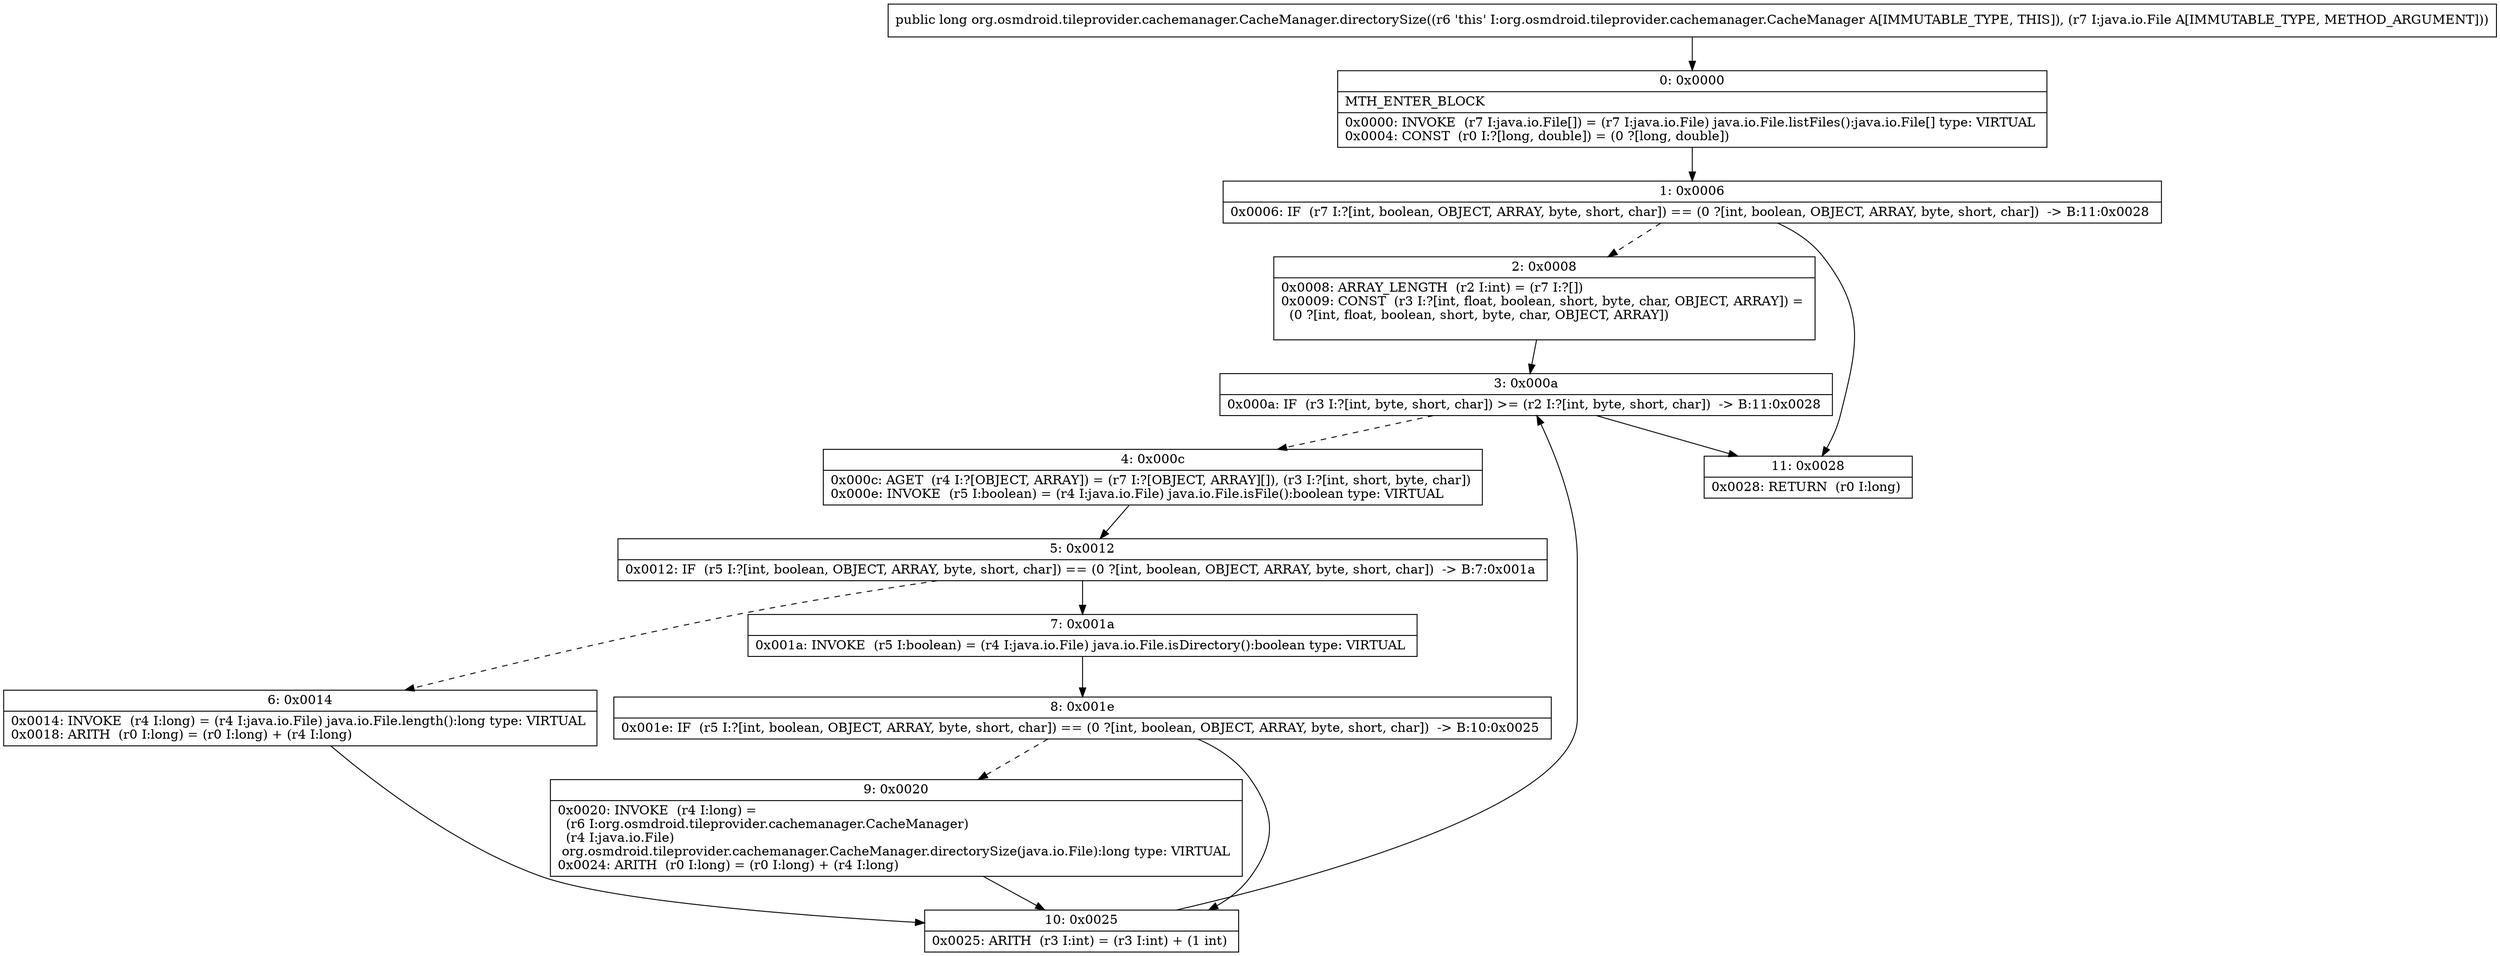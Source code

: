 digraph "CFG fororg.osmdroid.tileprovider.cachemanager.CacheManager.directorySize(Ljava\/io\/File;)J" {
Node_0 [shape=record,label="{0\:\ 0x0000|MTH_ENTER_BLOCK\l|0x0000: INVOKE  (r7 I:java.io.File[]) = (r7 I:java.io.File) java.io.File.listFiles():java.io.File[] type: VIRTUAL \l0x0004: CONST  (r0 I:?[long, double]) = (0 ?[long, double]) \l}"];
Node_1 [shape=record,label="{1\:\ 0x0006|0x0006: IF  (r7 I:?[int, boolean, OBJECT, ARRAY, byte, short, char]) == (0 ?[int, boolean, OBJECT, ARRAY, byte, short, char])  \-\> B:11:0x0028 \l}"];
Node_2 [shape=record,label="{2\:\ 0x0008|0x0008: ARRAY_LENGTH  (r2 I:int) = (r7 I:?[]) \l0x0009: CONST  (r3 I:?[int, float, boolean, short, byte, char, OBJECT, ARRAY]) = \l  (0 ?[int, float, boolean, short, byte, char, OBJECT, ARRAY])\l \l}"];
Node_3 [shape=record,label="{3\:\ 0x000a|0x000a: IF  (r3 I:?[int, byte, short, char]) \>= (r2 I:?[int, byte, short, char])  \-\> B:11:0x0028 \l}"];
Node_4 [shape=record,label="{4\:\ 0x000c|0x000c: AGET  (r4 I:?[OBJECT, ARRAY]) = (r7 I:?[OBJECT, ARRAY][]), (r3 I:?[int, short, byte, char]) \l0x000e: INVOKE  (r5 I:boolean) = (r4 I:java.io.File) java.io.File.isFile():boolean type: VIRTUAL \l}"];
Node_5 [shape=record,label="{5\:\ 0x0012|0x0012: IF  (r5 I:?[int, boolean, OBJECT, ARRAY, byte, short, char]) == (0 ?[int, boolean, OBJECT, ARRAY, byte, short, char])  \-\> B:7:0x001a \l}"];
Node_6 [shape=record,label="{6\:\ 0x0014|0x0014: INVOKE  (r4 I:long) = (r4 I:java.io.File) java.io.File.length():long type: VIRTUAL \l0x0018: ARITH  (r0 I:long) = (r0 I:long) + (r4 I:long) \l}"];
Node_7 [shape=record,label="{7\:\ 0x001a|0x001a: INVOKE  (r5 I:boolean) = (r4 I:java.io.File) java.io.File.isDirectory():boolean type: VIRTUAL \l}"];
Node_8 [shape=record,label="{8\:\ 0x001e|0x001e: IF  (r5 I:?[int, boolean, OBJECT, ARRAY, byte, short, char]) == (0 ?[int, boolean, OBJECT, ARRAY, byte, short, char])  \-\> B:10:0x0025 \l}"];
Node_9 [shape=record,label="{9\:\ 0x0020|0x0020: INVOKE  (r4 I:long) = \l  (r6 I:org.osmdroid.tileprovider.cachemanager.CacheManager)\l  (r4 I:java.io.File)\l org.osmdroid.tileprovider.cachemanager.CacheManager.directorySize(java.io.File):long type: VIRTUAL \l0x0024: ARITH  (r0 I:long) = (r0 I:long) + (r4 I:long) \l}"];
Node_10 [shape=record,label="{10\:\ 0x0025|0x0025: ARITH  (r3 I:int) = (r3 I:int) + (1 int) \l}"];
Node_11 [shape=record,label="{11\:\ 0x0028|0x0028: RETURN  (r0 I:long) \l}"];
MethodNode[shape=record,label="{public long org.osmdroid.tileprovider.cachemanager.CacheManager.directorySize((r6 'this' I:org.osmdroid.tileprovider.cachemanager.CacheManager A[IMMUTABLE_TYPE, THIS]), (r7 I:java.io.File A[IMMUTABLE_TYPE, METHOD_ARGUMENT])) }"];
MethodNode -> Node_0;
Node_0 -> Node_1;
Node_1 -> Node_2[style=dashed];
Node_1 -> Node_11;
Node_2 -> Node_3;
Node_3 -> Node_4[style=dashed];
Node_3 -> Node_11;
Node_4 -> Node_5;
Node_5 -> Node_6[style=dashed];
Node_5 -> Node_7;
Node_6 -> Node_10;
Node_7 -> Node_8;
Node_8 -> Node_9[style=dashed];
Node_8 -> Node_10;
Node_9 -> Node_10;
Node_10 -> Node_3;
}

